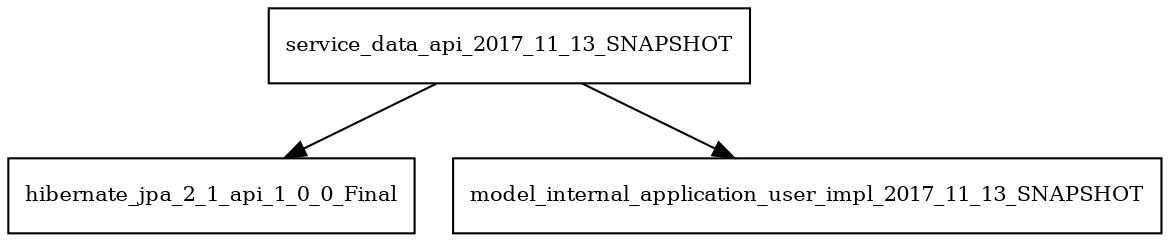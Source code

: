 digraph service_data_api_2017_11_13_SNAPSHOT_dependencies {
  node [shape = box, fontsize=10.0];
  service_data_api_2017_11_13_SNAPSHOT -> hibernate_jpa_2_1_api_1_0_0_Final;
  service_data_api_2017_11_13_SNAPSHOT -> model_internal_application_user_impl_2017_11_13_SNAPSHOT;
}
